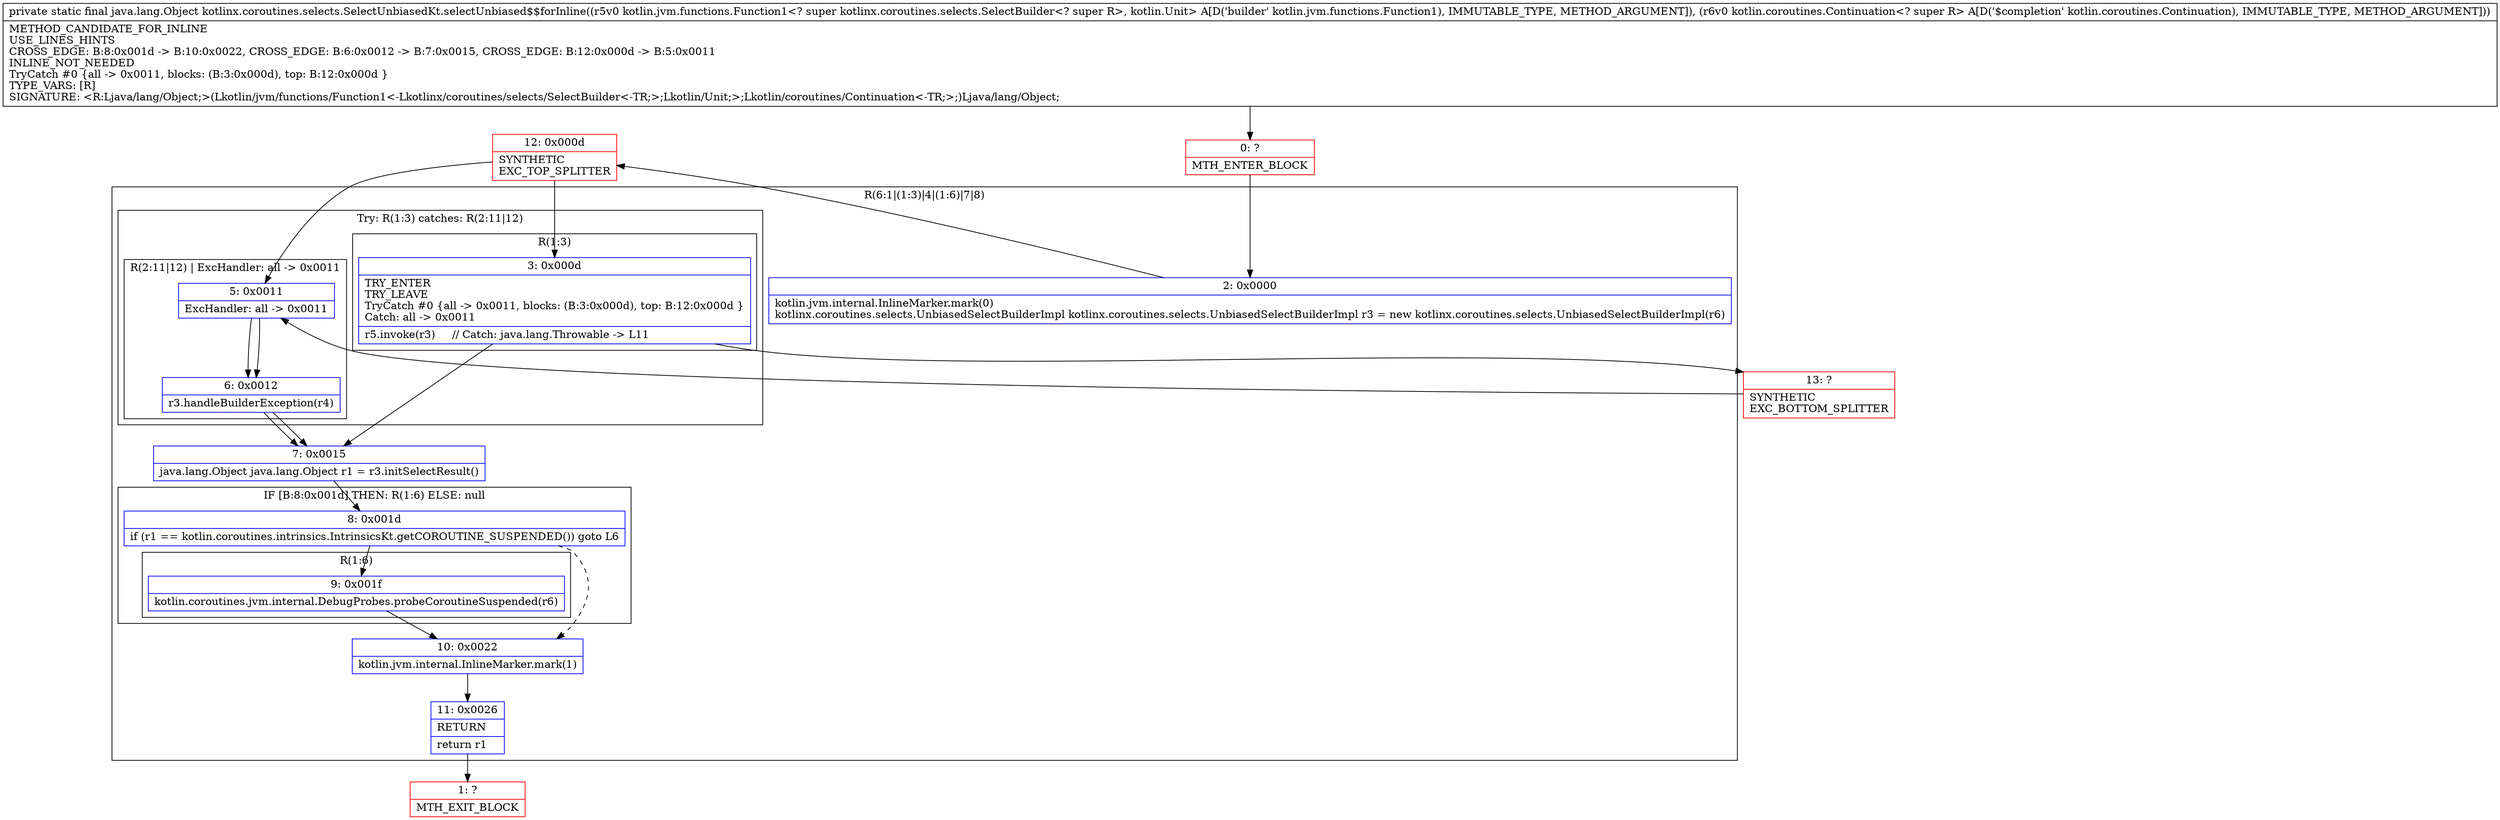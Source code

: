 digraph "CFG forkotlinx.coroutines.selects.SelectUnbiasedKt.selectUnbiased$$forInline(Lkotlin\/jvm\/functions\/Function1;Lkotlin\/coroutines\/Continuation;)Ljava\/lang\/Object;" {
subgraph cluster_Region_561853054 {
label = "R(6:1|(1:3)|4|(1:6)|7|8)";
node [shape=record,color=blue];
Node_2 [shape=record,label="{2\:\ 0x0000|kotlin.jvm.internal.InlineMarker.mark(0)\lkotlinx.coroutines.selects.UnbiasedSelectBuilderImpl kotlinx.coroutines.selects.UnbiasedSelectBuilderImpl r3 = new kotlinx.coroutines.selects.UnbiasedSelectBuilderImpl(r6)\l}"];
subgraph cluster_TryCatchRegion_1784665644 {
label = "Try: R(1:3) catches: R(2:11|12)";
node [shape=record,color=blue];
subgraph cluster_Region_1334839939 {
label = "R(1:3)";
node [shape=record,color=blue];
Node_3 [shape=record,label="{3\:\ 0x000d|TRY_ENTER\lTRY_LEAVE\lTryCatch #0 \{all \-\> 0x0011, blocks: (B:3:0x000d), top: B:12:0x000d \}\lCatch: all \-\> 0x0011\l|r5.invoke(r3)     \/\/ Catch: java.lang.Throwable \-\> L11\l}"];
}
subgraph cluster_Region_761929400 {
label = "R(2:11|12) | ExcHandler: all \-\> 0x0011\l";
node [shape=record,color=blue];
Node_5 [shape=record,label="{5\:\ 0x0011|ExcHandler: all \-\> 0x0011\l}"];
Node_6 [shape=record,label="{6\:\ 0x0012|r3.handleBuilderException(r4)\l}"];
}
}
Node_7 [shape=record,label="{7\:\ 0x0015|java.lang.Object java.lang.Object r1 = r3.initSelectResult()\l}"];
subgraph cluster_IfRegion_277902996 {
label = "IF [B:8:0x001d] THEN: R(1:6) ELSE: null";
node [shape=record,color=blue];
Node_8 [shape=record,label="{8\:\ 0x001d|if (r1 == kotlin.coroutines.intrinsics.IntrinsicsKt.getCOROUTINE_SUSPENDED()) goto L6\l}"];
subgraph cluster_Region_2045258021 {
label = "R(1:6)";
node [shape=record,color=blue];
Node_9 [shape=record,label="{9\:\ 0x001f|kotlin.coroutines.jvm.internal.DebugProbes.probeCoroutineSuspended(r6)\l}"];
}
}
Node_10 [shape=record,label="{10\:\ 0x0022|kotlin.jvm.internal.InlineMarker.mark(1)\l}"];
Node_11 [shape=record,label="{11\:\ 0x0026|RETURN\l|return r1\l}"];
}
subgraph cluster_Region_761929400 {
label = "R(2:11|12) | ExcHandler: all \-\> 0x0011\l";
node [shape=record,color=blue];
Node_5 [shape=record,label="{5\:\ 0x0011|ExcHandler: all \-\> 0x0011\l}"];
Node_6 [shape=record,label="{6\:\ 0x0012|r3.handleBuilderException(r4)\l}"];
}
Node_0 [shape=record,color=red,label="{0\:\ ?|MTH_ENTER_BLOCK\l}"];
Node_12 [shape=record,color=red,label="{12\:\ 0x000d|SYNTHETIC\lEXC_TOP_SPLITTER\l}"];
Node_1 [shape=record,color=red,label="{1\:\ ?|MTH_EXIT_BLOCK\l}"];
Node_13 [shape=record,color=red,label="{13\:\ ?|SYNTHETIC\lEXC_BOTTOM_SPLITTER\l}"];
MethodNode[shape=record,label="{private static final java.lang.Object kotlinx.coroutines.selects.SelectUnbiasedKt.selectUnbiased$$forInline((r5v0 kotlin.jvm.functions.Function1\<? super kotlinx.coroutines.selects.SelectBuilder\<? super R\>, kotlin.Unit\> A[D('builder' kotlin.jvm.functions.Function1), IMMUTABLE_TYPE, METHOD_ARGUMENT]), (r6v0 kotlin.coroutines.Continuation\<? super R\> A[D('$completion' kotlin.coroutines.Continuation), IMMUTABLE_TYPE, METHOD_ARGUMENT]))  | METHOD_CANDIDATE_FOR_INLINE\lUSE_LINES_HINTS\lCROSS_EDGE: B:8:0x001d \-\> B:10:0x0022, CROSS_EDGE: B:6:0x0012 \-\> B:7:0x0015, CROSS_EDGE: B:12:0x000d \-\> B:5:0x0011\lINLINE_NOT_NEEDED\lTryCatch #0 \{all \-\> 0x0011, blocks: (B:3:0x000d), top: B:12:0x000d \}\lTYPE_VARS: [R]\lSIGNATURE: \<R:Ljava\/lang\/Object;\>(Lkotlin\/jvm\/functions\/Function1\<\-Lkotlinx\/coroutines\/selects\/SelectBuilder\<\-TR;\>;Lkotlin\/Unit;\>;Lkotlin\/coroutines\/Continuation\<\-TR;\>;)Ljava\/lang\/Object;\l}"];
MethodNode -> Node_0;Node_2 -> Node_12;
Node_3 -> Node_7;
Node_3 -> Node_13;
Node_5 -> Node_6;
Node_6 -> Node_7;
Node_7 -> Node_8;
Node_8 -> Node_9;
Node_8 -> Node_10[style=dashed];
Node_9 -> Node_10;
Node_10 -> Node_11;
Node_11 -> Node_1;
Node_5 -> Node_6;
Node_6 -> Node_7;
Node_0 -> Node_2;
Node_12 -> Node_3;
Node_12 -> Node_5;
Node_13 -> Node_5;
}

